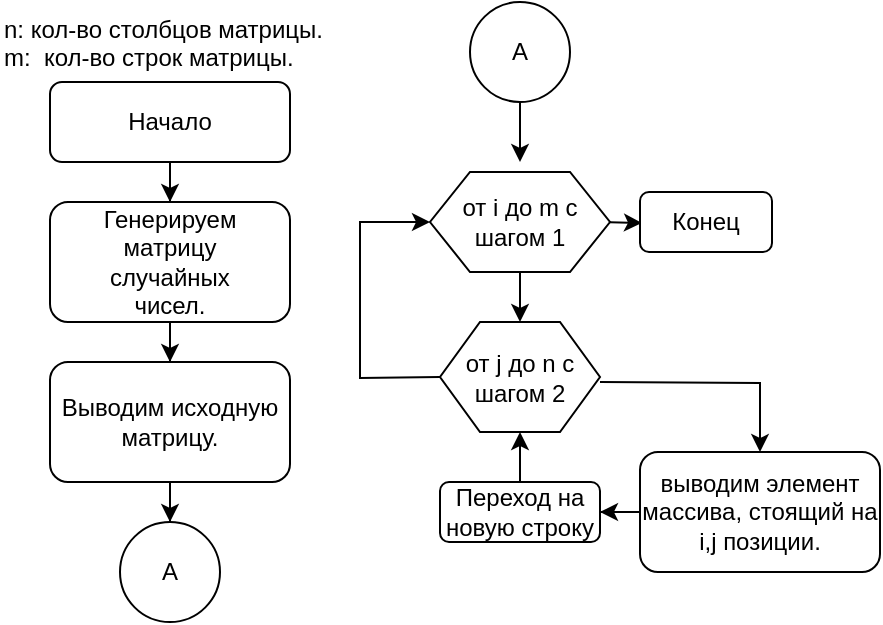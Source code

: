 <mxfile version="21.1.1" type="github">
  <diagram id="C5RBs43oDa-KdzZeNtuy" name="Page-1">
    <mxGraphModel dx="819" dy="455" grid="1" gridSize="10" guides="1" tooltips="1" connect="1" arrows="1" fold="1" page="1" pageScale="1" pageWidth="827" pageHeight="1169" math="0" shadow="0">
      <root>
        <mxCell id="WIyWlLk6GJQsqaUBKTNV-0" />
        <mxCell id="WIyWlLk6GJQsqaUBKTNV-1" parent="WIyWlLk6GJQsqaUBKTNV-0" />
        <mxCell id="pSLwdAiSgzmM9Ny6PPHc-1" value="" style="edgeStyle=orthogonalEdgeStyle;rounded=0;orthogonalLoop=1;jettySize=auto;html=1;" parent="WIyWlLk6GJQsqaUBKTNV-1" source="WIyWlLk6GJQsqaUBKTNV-3" target="pSLwdAiSgzmM9Ny6PPHc-0" edge="1">
          <mxGeometry relative="1" as="geometry" />
        </mxCell>
        <mxCell id="WIyWlLk6GJQsqaUBKTNV-3" value="Начало" style="rounded=1;whiteSpace=wrap;html=1;fontSize=12;glass=0;strokeWidth=1;shadow=0;" parent="WIyWlLk6GJQsqaUBKTNV-1" vertex="1">
          <mxGeometry x="175" y="110" width="120" height="40" as="geometry" />
        </mxCell>
        <mxCell id="pSLwdAiSgzmM9Ny6PPHc-3" value="" style="edgeStyle=orthogonalEdgeStyle;rounded=0;orthogonalLoop=1;jettySize=auto;html=1;" parent="WIyWlLk6GJQsqaUBKTNV-1" source="pSLwdAiSgzmM9Ny6PPHc-0" target="pSLwdAiSgzmM9Ny6PPHc-2" edge="1">
          <mxGeometry relative="1" as="geometry" />
        </mxCell>
        <mxCell id="pSLwdAiSgzmM9Ny6PPHc-0" value="&lt;div&gt;Генерируем&lt;/div&gt;матрицу&lt;div&gt;случайных&lt;/div&gt;&lt;div&gt;чисел.&lt;br&gt;&lt;/div&gt;" style="whiteSpace=wrap;html=1;rounded=1;glass=0;strokeWidth=1;shadow=0;" parent="WIyWlLk6GJQsqaUBKTNV-1" vertex="1">
          <mxGeometry x="175" y="170" width="120" height="60" as="geometry" />
        </mxCell>
        <mxCell id="pSLwdAiSgzmM9Ny6PPHc-17" value="" style="edgeStyle=orthogonalEdgeStyle;rounded=0;orthogonalLoop=1;jettySize=auto;html=1;" parent="WIyWlLk6GJQsqaUBKTNV-1" source="pSLwdAiSgzmM9Ny6PPHc-2" target="pSLwdAiSgzmM9Ny6PPHc-16" edge="1">
          <mxGeometry relative="1" as="geometry" />
        </mxCell>
        <mxCell id="pSLwdAiSgzmM9Ny6PPHc-2" value="&lt;div&gt;Выводим исходную матрицу.&lt;/div&gt;" style="whiteSpace=wrap;html=1;rounded=1;glass=0;strokeWidth=1;shadow=0;" parent="WIyWlLk6GJQsqaUBKTNV-1" vertex="1">
          <mxGeometry x="175" y="250" width="120" height="60" as="geometry" />
        </mxCell>
        <mxCell id="pSLwdAiSgzmM9Ny6PPHc-9" value="" style="edgeStyle=orthogonalEdgeStyle;rounded=0;orthogonalLoop=1;jettySize=auto;html=1;" parent="WIyWlLk6GJQsqaUBKTNV-1" edge="1">
          <mxGeometry relative="1" as="geometry">
            <mxPoint x="410" y="220" as="targetPoint" />
            <mxPoint x="410" y="220" as="sourcePoint" />
          </mxGeometry>
        </mxCell>
        <mxCell id="pSLwdAiSgzmM9Ny6PPHc-22" value="" style="edgeStyle=orthogonalEdgeStyle;rounded=0;orthogonalLoop=1;jettySize=auto;html=1;" parent="WIyWlLk6GJQsqaUBKTNV-1" target="pSLwdAiSgzmM9Ny6PPHc-21" edge="1">
          <mxGeometry relative="1" as="geometry">
            <mxPoint x="450" y="180" as="sourcePoint" />
          </mxGeometry>
        </mxCell>
        <mxCell id="pSLwdAiSgzmM9Ny6PPHc-6" value="&lt;div&gt;n: кол-во столбцов матрицы.&lt;/div&gt;&lt;div&gt;m:&amp;nbsp; кол-во строк матрицы.&lt;br&gt;&lt;/div&gt;" style="text;whiteSpace=wrap;html=1;" parent="WIyWlLk6GJQsqaUBKTNV-1" vertex="1">
          <mxGeometry x="150" y="70" width="170" height="40" as="geometry" />
        </mxCell>
        <mxCell id="pSLwdAiSgzmM9Ny6PPHc-12" value="" style="edgeStyle=orthogonalEdgeStyle;rounded=0;orthogonalLoop=1;jettySize=auto;html=1;entryX=0.5;entryY=0;entryDx=0;entryDy=0;" parent="WIyWlLk6GJQsqaUBKTNV-1" target="pSLwdAiSgzmM9Ny6PPHc-14" edge="1">
          <mxGeometry relative="1" as="geometry">
            <mxPoint x="450" y="260" as="sourcePoint" />
          </mxGeometry>
        </mxCell>
        <mxCell id="pSLwdAiSgzmM9Ny6PPHc-25" value="" style="edgeStyle=orthogonalEdgeStyle;rounded=0;orthogonalLoop=1;jettySize=auto;html=1;" parent="WIyWlLk6GJQsqaUBKTNV-1" source="pSLwdAiSgzmM9Ny6PPHc-14" target="pSLwdAiSgzmM9Ny6PPHc-24" edge="1">
          <mxGeometry relative="1" as="geometry" />
        </mxCell>
        <mxCell id="pSLwdAiSgzmM9Ny6PPHc-14" value="выводим элемент массива, стоящий на i,j позиции." style="whiteSpace=wrap;html=1;rounded=1;glass=0;strokeWidth=1;shadow=0;" parent="WIyWlLk6GJQsqaUBKTNV-1" vertex="1">
          <mxGeometry x="470" y="295" width="120" height="60" as="geometry" />
        </mxCell>
        <mxCell id="pSLwdAiSgzmM9Ny6PPHc-15" value="" style="endArrow=classic;html=1;rounded=0;entryX=0;entryY=0.5;entryDx=0;entryDy=0;exitX=0;exitY=0.5;exitDx=0;exitDy=0;" parent="WIyWlLk6GJQsqaUBKTNV-1" source="buJBh94EEwEVUdkIHgaJ-1" target="buJBh94EEwEVUdkIHgaJ-0" edge="1">
          <mxGeometry width="50" height="50" relative="1" as="geometry">
            <mxPoint x="370" y="350" as="sourcePoint" />
            <mxPoint x="370" y="180" as="targetPoint" />
            <Array as="points">
              <mxPoint x="330" y="258" />
              <mxPoint x="330" y="180" />
            </Array>
          </mxGeometry>
        </mxCell>
        <mxCell id="pSLwdAiSgzmM9Ny6PPHc-16" value="A" style="ellipse;whiteSpace=wrap;html=1;rounded=1;glass=0;strokeWidth=1;shadow=0;" parent="WIyWlLk6GJQsqaUBKTNV-1" vertex="1">
          <mxGeometry x="210" y="330" width="50" height="50" as="geometry" />
        </mxCell>
        <mxCell id="pSLwdAiSgzmM9Ny6PPHc-20" value="" style="edgeStyle=orthogonalEdgeStyle;rounded=0;orthogonalLoop=1;jettySize=auto;html=1;" parent="WIyWlLk6GJQsqaUBKTNV-1" source="pSLwdAiSgzmM9Ny6PPHc-18" edge="1">
          <mxGeometry relative="1" as="geometry">
            <mxPoint x="410" y="150" as="targetPoint" />
          </mxGeometry>
        </mxCell>
        <mxCell id="pSLwdAiSgzmM9Ny6PPHc-18" value="A" style="ellipse;whiteSpace=wrap;html=1;rounded=1;glass=0;strokeWidth=1;shadow=0;" parent="WIyWlLk6GJQsqaUBKTNV-1" vertex="1">
          <mxGeometry x="385" y="70" width="50" height="50" as="geometry" />
        </mxCell>
        <mxCell id="pSLwdAiSgzmM9Ny6PPHc-21" value="&lt;div&gt;Конец&lt;/div&gt;" style="whiteSpace=wrap;html=1;rounded=1;glass=0;strokeWidth=1;shadow=0;" parent="WIyWlLk6GJQsqaUBKTNV-1" vertex="1">
          <mxGeometry x="470" y="165" width="66" height="30" as="geometry" />
        </mxCell>
        <mxCell id="otgDoe0Y_Bh8GFMcWXMA-0" value="" style="edgeStyle=orthogonalEdgeStyle;rounded=0;orthogonalLoop=1;jettySize=auto;html=1;" edge="1" parent="WIyWlLk6GJQsqaUBKTNV-1" source="pSLwdAiSgzmM9Ny6PPHc-24" target="buJBh94EEwEVUdkIHgaJ-1">
          <mxGeometry relative="1" as="geometry" />
        </mxCell>
        <mxCell id="pSLwdAiSgzmM9Ny6PPHc-24" value="Переход на новую строку" style="whiteSpace=wrap;html=1;rounded=1;glass=0;strokeWidth=1;shadow=0;" parent="WIyWlLk6GJQsqaUBKTNV-1" vertex="1">
          <mxGeometry x="370" y="310" width="80" height="30" as="geometry" />
        </mxCell>
        <mxCell id="buJBh94EEwEVUdkIHgaJ-2" value="" style="edgeStyle=orthogonalEdgeStyle;rounded=0;orthogonalLoop=1;jettySize=auto;html=1;" parent="WIyWlLk6GJQsqaUBKTNV-1" source="buJBh94EEwEVUdkIHgaJ-0" target="buJBh94EEwEVUdkIHgaJ-1" edge="1">
          <mxGeometry relative="1" as="geometry" />
        </mxCell>
        <mxCell id="buJBh94EEwEVUdkIHgaJ-0" value="от i до m с шагом 1" style="shape=hexagon;perimeter=hexagonPerimeter2;whiteSpace=wrap;html=1;fixedSize=1;" parent="WIyWlLk6GJQsqaUBKTNV-1" vertex="1">
          <mxGeometry x="365" y="155" width="90" height="50" as="geometry" />
        </mxCell>
        <mxCell id="buJBh94EEwEVUdkIHgaJ-1" value="от j до n с шагом 2" style="shape=hexagon;perimeter=hexagonPerimeter2;whiteSpace=wrap;html=1;fixedSize=1;" parent="WIyWlLk6GJQsqaUBKTNV-1" vertex="1">
          <mxGeometry x="370" y="230" width="80" height="55" as="geometry" />
        </mxCell>
      </root>
    </mxGraphModel>
  </diagram>
</mxfile>
